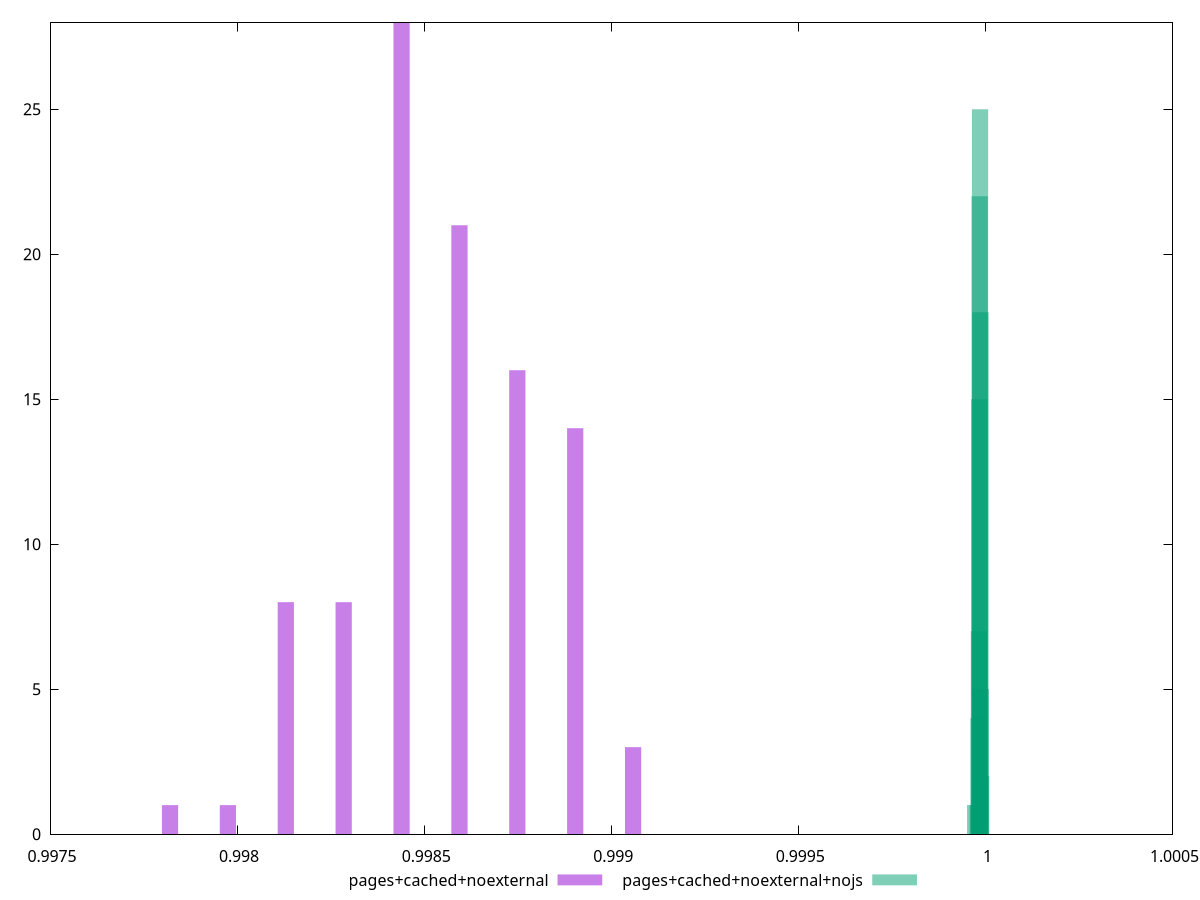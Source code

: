 $_pagesCachedNoexternal <<EOF
0.9985942828264394 21
0.9987489837223071 16
0.9984395819305716 28
0.9989036846181749 14
0.998130180138836 8
0.9982848810347038 8
0.9990583855140427 3
0.9979754792429683 1
0.9978207783471005 1
EOF
$_pagesCachedNoexternalNojs <<EOF
0.9999846186493918 22
0.9999816073882503 4
0.9999866261568194 18
0.9999725736048256 1
0.9999856224031056 25
0.9999826111419641 7
0.9999886336642472 2
0.9999876299105334 5
0.9999836148956779 15
0.9999795998808225 1
EOF
set key outside below
set terminal pngcairo
set output "report_00005_2020-11-02T22-26-11.212Z/mainthread-work-breakdown/mainthread-work-breakdown_pages+cached+noexternal_pages+cached+noexternal+nojs+hist.png"
set boxwidth 0.00004335710634293388
set style fill transparent solid 0.5 noborder
set yrange [0:28]
plot $_pagesCachedNoexternal title "pages+cached+noexternal" with boxes ,$_pagesCachedNoexternalNojs title "pages+cached+noexternal+nojs" with boxes ,